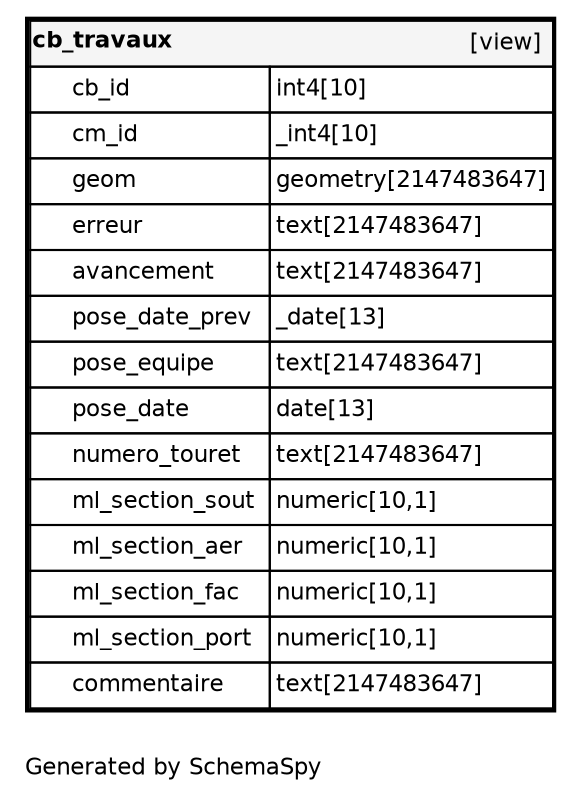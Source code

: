 digraph "oneDegreeRelationshipsDiagram" {
  graph [    rankdir="RL"    bgcolor="#ffffff"    label="\nGenerated by SchemaSpy"    labeljust="l"    nodesep="0.18"    ranksep="0.46"    fontname="Helvetica"    fontsize="11"    ration="compress"  ];  node [    fontname="Helvetica"    fontsize="11"    shape="plaintext"  ];  edge [    arrowsize="0.8"  ];
  "cb_travaux" [
   label=<
    <TABLE BORDER="2" CELLBORDER="1" CELLSPACING="0" BGCOLOR="#ffffff">
      <TR><TD COLSPAN="4"  BGCOLOR="#f5f5f5"><TABLE BORDER="0" CELLSPACING="0"><TR><TD ALIGN="LEFT" FIXEDSIZE="TRUE" WIDTH="63" HEIGHT="16"><B>cb_travaux</B></TD><TD ALIGN="RIGHT">[view]</TD></TR></TABLE></TD></TR>
      <TR><TD PORT="cb_id" COLSPAN="2" ALIGN="LEFT"><TABLE BORDER="0" CELLSPACING="0" ALIGN="LEFT"><TR ALIGN="LEFT"><TD ALIGN="LEFT" FIXEDSIZE="TRUE" WIDTH="15" HEIGHT="16"></TD><TD ALIGN="LEFT" FIXEDSIZE="TRUE" WIDTH="94" HEIGHT="16">cb_id</TD></TR></TABLE></TD><TD PORT="cb_id.type" ALIGN="LEFT">int4[10]</TD></TR>
      <TR><TD PORT="cm_id" COLSPAN="2" ALIGN="LEFT"><TABLE BORDER="0" CELLSPACING="0" ALIGN="LEFT"><TR ALIGN="LEFT"><TD ALIGN="LEFT" FIXEDSIZE="TRUE" WIDTH="15" HEIGHT="16"></TD><TD ALIGN="LEFT" FIXEDSIZE="TRUE" WIDTH="94" HEIGHT="16">cm_id</TD></TR></TABLE></TD><TD PORT="cm_id.type" ALIGN="LEFT">_int4[10]</TD></TR>
      <TR><TD PORT="geom" COLSPAN="2" ALIGN="LEFT"><TABLE BORDER="0" CELLSPACING="0" ALIGN="LEFT"><TR ALIGN="LEFT"><TD ALIGN="LEFT" FIXEDSIZE="TRUE" WIDTH="15" HEIGHT="16"></TD><TD ALIGN="LEFT" FIXEDSIZE="TRUE" WIDTH="94" HEIGHT="16">geom</TD></TR></TABLE></TD><TD PORT="geom.type" ALIGN="LEFT">geometry[2147483647]</TD></TR>
      <TR><TD PORT="erreur" COLSPAN="2" ALIGN="LEFT"><TABLE BORDER="0" CELLSPACING="0" ALIGN="LEFT"><TR ALIGN="LEFT"><TD ALIGN="LEFT" FIXEDSIZE="TRUE" WIDTH="15" HEIGHT="16"></TD><TD ALIGN="LEFT" FIXEDSIZE="TRUE" WIDTH="94" HEIGHT="16">erreur</TD></TR></TABLE></TD><TD PORT="erreur.type" ALIGN="LEFT">text[2147483647]</TD></TR>
      <TR><TD PORT="avancement" COLSPAN="2" ALIGN="LEFT"><TABLE BORDER="0" CELLSPACING="0" ALIGN="LEFT"><TR ALIGN="LEFT"><TD ALIGN="LEFT" FIXEDSIZE="TRUE" WIDTH="15" HEIGHT="16"></TD><TD ALIGN="LEFT" FIXEDSIZE="TRUE" WIDTH="94" HEIGHT="16">avancement</TD></TR></TABLE></TD><TD PORT="avancement.type" ALIGN="LEFT">text[2147483647]</TD></TR>
      <TR><TD PORT="pose_date_prev" COLSPAN="2" ALIGN="LEFT"><TABLE BORDER="0" CELLSPACING="0" ALIGN="LEFT"><TR ALIGN="LEFT"><TD ALIGN="LEFT" FIXEDSIZE="TRUE" WIDTH="15" HEIGHT="16"></TD><TD ALIGN="LEFT" FIXEDSIZE="TRUE" WIDTH="94" HEIGHT="16">pose_date_prev</TD></TR></TABLE></TD><TD PORT="pose_date_prev.type" ALIGN="LEFT">_date[13]</TD></TR>
      <TR><TD PORT="pose_equipe" COLSPAN="2" ALIGN="LEFT"><TABLE BORDER="0" CELLSPACING="0" ALIGN="LEFT"><TR ALIGN="LEFT"><TD ALIGN="LEFT" FIXEDSIZE="TRUE" WIDTH="15" HEIGHT="16"></TD><TD ALIGN="LEFT" FIXEDSIZE="TRUE" WIDTH="94" HEIGHT="16">pose_equipe</TD></TR></TABLE></TD><TD PORT="pose_equipe.type" ALIGN="LEFT">text[2147483647]</TD></TR>
      <TR><TD PORT="pose_date" COLSPAN="2" ALIGN="LEFT"><TABLE BORDER="0" CELLSPACING="0" ALIGN="LEFT"><TR ALIGN="LEFT"><TD ALIGN="LEFT" FIXEDSIZE="TRUE" WIDTH="15" HEIGHT="16"></TD><TD ALIGN="LEFT" FIXEDSIZE="TRUE" WIDTH="94" HEIGHT="16">pose_date</TD></TR></TABLE></TD><TD PORT="pose_date.type" ALIGN="LEFT">date[13]</TD></TR>
      <TR><TD PORT="numero_touret" COLSPAN="2" ALIGN="LEFT"><TABLE BORDER="0" CELLSPACING="0" ALIGN="LEFT"><TR ALIGN="LEFT"><TD ALIGN="LEFT" FIXEDSIZE="TRUE" WIDTH="15" HEIGHT="16"></TD><TD ALIGN="LEFT" FIXEDSIZE="TRUE" WIDTH="94" HEIGHT="16">numero_touret</TD></TR></TABLE></TD><TD PORT="numero_touret.type" ALIGN="LEFT">text[2147483647]</TD></TR>
      <TR><TD PORT="ml_section_sout" COLSPAN="2" ALIGN="LEFT"><TABLE BORDER="0" CELLSPACING="0" ALIGN="LEFT"><TR ALIGN="LEFT"><TD ALIGN="LEFT" FIXEDSIZE="TRUE" WIDTH="15" HEIGHT="16"></TD><TD ALIGN="LEFT" FIXEDSIZE="TRUE" WIDTH="94" HEIGHT="16">ml_section_sout</TD></TR></TABLE></TD><TD PORT="ml_section_sout.type" ALIGN="LEFT">numeric[10,1]</TD></TR>
      <TR><TD PORT="ml_section_aer" COLSPAN="2" ALIGN="LEFT"><TABLE BORDER="0" CELLSPACING="0" ALIGN="LEFT"><TR ALIGN="LEFT"><TD ALIGN="LEFT" FIXEDSIZE="TRUE" WIDTH="15" HEIGHT="16"></TD><TD ALIGN="LEFT" FIXEDSIZE="TRUE" WIDTH="94" HEIGHT="16">ml_section_aer</TD></TR></TABLE></TD><TD PORT="ml_section_aer.type" ALIGN="LEFT">numeric[10,1]</TD></TR>
      <TR><TD PORT="ml_section_fac" COLSPAN="2" ALIGN="LEFT"><TABLE BORDER="0" CELLSPACING="0" ALIGN="LEFT"><TR ALIGN="LEFT"><TD ALIGN="LEFT" FIXEDSIZE="TRUE" WIDTH="15" HEIGHT="16"></TD><TD ALIGN="LEFT" FIXEDSIZE="TRUE" WIDTH="94" HEIGHT="16">ml_section_fac</TD></TR></TABLE></TD><TD PORT="ml_section_fac.type" ALIGN="LEFT">numeric[10,1]</TD></TR>
      <TR><TD PORT="ml_section_port" COLSPAN="2" ALIGN="LEFT"><TABLE BORDER="0" CELLSPACING="0" ALIGN="LEFT"><TR ALIGN="LEFT"><TD ALIGN="LEFT" FIXEDSIZE="TRUE" WIDTH="15" HEIGHT="16"></TD><TD ALIGN="LEFT" FIXEDSIZE="TRUE" WIDTH="94" HEIGHT="16">ml_section_port</TD></TR></TABLE></TD><TD PORT="ml_section_port.type" ALIGN="LEFT">numeric[10,1]</TD></TR>
      <TR><TD PORT="commentaire" COLSPAN="2" ALIGN="LEFT"><TABLE BORDER="0" CELLSPACING="0" ALIGN="LEFT"><TR ALIGN="LEFT"><TD ALIGN="LEFT" FIXEDSIZE="TRUE" WIDTH="15" HEIGHT="16"></TD><TD ALIGN="LEFT" FIXEDSIZE="TRUE" WIDTH="94" HEIGHT="16">commentaire</TD></TR></TABLE></TD><TD PORT="commentaire.type" ALIGN="LEFT">text[2147483647]</TD></TR>
    </TABLE>>
    URL="cb_travaux.html"
    target="_top"
    tooltip="cb_travaux"
  ];
}
